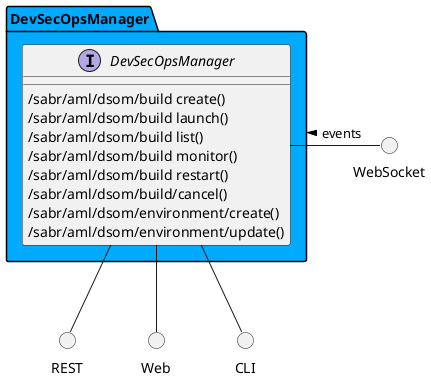 @startuml


package "DevSecOpsManager" #00aaff {

}


package "DevSecOpsManager" #00aaff {

    interface "DevSecOpsManager" as i {
    
            /sabr/aml/dsom/build create()
            /sabr/aml/dsom/build launch()
            /sabr/aml/dsom/build list()
            /sabr/aml/dsom/build monitor()
            /sabr/aml/dsom/build restart()
            /sabr/aml/dsom/build/cancel()
            /sabr/aml/dsom/environment/create()
            /sabr/aml/dsom/environment/update()
    
    }
}

circle REST
circle Web
circle CLI
circle WebSocket

i -down- Web
i -down- CLI
i -down- REST
WebSocket -left- i: events >

package "DevSecOpsManager" #00aaff {


}



@enduml
